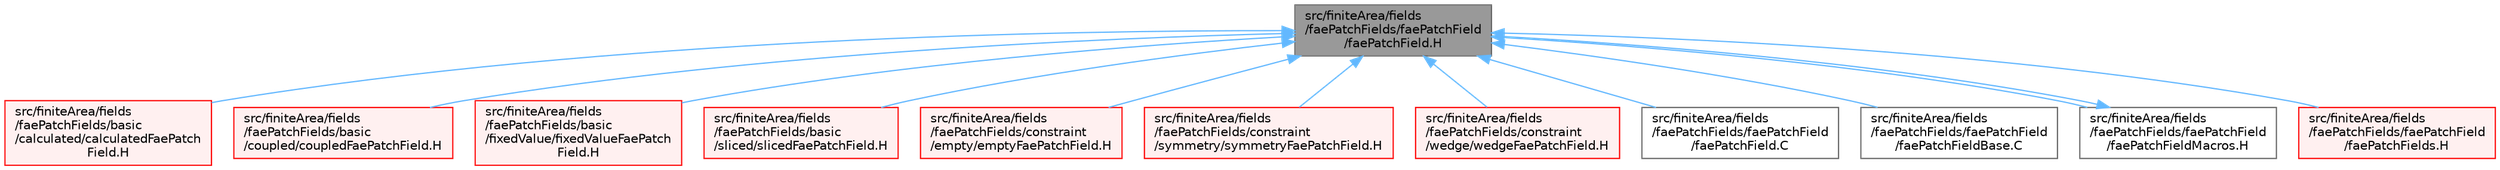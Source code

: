digraph "src/finiteArea/fields/faePatchFields/faePatchField/faePatchField.H"
{
 // LATEX_PDF_SIZE
  bgcolor="transparent";
  edge [fontname=Helvetica,fontsize=10,labelfontname=Helvetica,labelfontsize=10];
  node [fontname=Helvetica,fontsize=10,shape=box,height=0.2,width=0.4];
  Node1 [id="Node000001",label="src/finiteArea/fields\l/faePatchFields/faePatchField\l/faePatchField.H",height=0.2,width=0.4,color="gray40", fillcolor="grey60", style="filled", fontcolor="black",tooltip=" "];
  Node1 -> Node2 [id="edge1_Node000001_Node000002",dir="back",color="steelblue1",style="solid",tooltip=" "];
  Node2 [id="Node000002",label="src/finiteArea/fields\l/faePatchFields/basic\l/calculated/calculatedFaePatch\lField.H",height=0.2,width=0.4,color="red", fillcolor="#FFF0F0", style="filled",URL="$calculatedFaePatchField_8H.html",tooltip=" "];
  Node1 -> Node120 [id="edge2_Node000001_Node000120",dir="back",color="steelblue1",style="solid",tooltip=" "];
  Node120 [id="Node000120",label="src/finiteArea/fields\l/faePatchFields/basic\l/coupled/coupledFaePatchField.H",height=0.2,width=0.4,color="red", fillcolor="#FFF0F0", style="filled",URL="$coupledFaePatchField_8H.html",tooltip=" "];
  Node1 -> Node131 [id="edge3_Node000001_Node000131",dir="back",color="steelblue1",style="solid",tooltip=" "];
  Node131 [id="Node000131",label="src/finiteArea/fields\l/faePatchFields/basic\l/fixedValue/fixedValueFaePatch\lField.H",height=0.2,width=0.4,color="red", fillcolor="#FFF0F0", style="filled",URL="$fixedValueFaePatchField_8H.html",tooltip=" "];
  Node1 -> Node135 [id="edge4_Node000001_Node000135",dir="back",color="steelblue1",style="solid",tooltip=" "];
  Node135 [id="Node000135",label="src/finiteArea/fields\l/faePatchFields/basic\l/sliced/slicedFaePatchField.H",height=0.2,width=0.4,color="red", fillcolor="#FFF0F0", style="filled",URL="$slicedFaePatchField_8H.html",tooltip=" "];
  Node1 -> Node140 [id="edge5_Node000001_Node000140",dir="back",color="steelblue1",style="solid",tooltip=" "];
  Node140 [id="Node000140",label="src/finiteArea/fields\l/faePatchFields/constraint\l/empty/emptyFaePatchField.H",height=0.2,width=0.4,color="red", fillcolor="#FFF0F0", style="filled",URL="$emptyFaePatchField_8H.html",tooltip=" "];
  Node1 -> Node145 [id="edge6_Node000001_Node000145",dir="back",color="steelblue1",style="solid",tooltip=" "];
  Node145 [id="Node000145",label="src/finiteArea/fields\l/faePatchFields/constraint\l/symmetry/symmetryFaePatchField.H",height=0.2,width=0.4,color="red", fillcolor="#FFF0F0", style="filled",URL="$symmetryFaePatchField_8H.html",tooltip=" "];
  Node1 -> Node149 [id="edge7_Node000001_Node000149",dir="back",color="steelblue1",style="solid",tooltip=" "];
  Node149 [id="Node000149",label="src/finiteArea/fields\l/faePatchFields/constraint\l/wedge/wedgeFaePatchField.H",height=0.2,width=0.4,color="red", fillcolor="#FFF0F0", style="filled",URL="$wedgeFaePatchField_8H.html",tooltip=" "];
  Node1 -> Node153 [id="edge8_Node000001_Node000153",dir="back",color="steelblue1",style="solid",tooltip=" "];
  Node153 [id="Node000153",label="src/finiteArea/fields\l/faePatchFields/faePatchField\l/faePatchField.C",height=0.2,width=0.4,color="grey40", fillcolor="white", style="filled",URL="$faePatchField_8C.html",tooltip=" "];
  Node1 -> Node154 [id="edge9_Node000001_Node000154",dir="back",color="steelblue1",style="solid",tooltip=" "];
  Node154 [id="Node000154",label="src/finiteArea/fields\l/faePatchFields/faePatchField\l/faePatchFieldBase.C",height=0.2,width=0.4,color="grey40", fillcolor="white", style="filled",URL="$faePatchFieldBase_8C.html",tooltip=" "];
  Node1 -> Node155 [id="edge10_Node000001_Node000155",dir="back",color="steelblue1",style="solid",tooltip=" "];
  Node155 [id="Node000155",label="src/finiteArea/fields\l/faePatchFields/faePatchField\l/faePatchFieldMacros.H",height=0.2,width=0.4,color="grey40", fillcolor="white", style="filled",URL="$faePatchFieldMacros_8H.html",tooltip="Macros for creating faePatchField types."];
  Node155 -> Node1 [id="edge11_Node000155_Node000001",dir="back",color="steelblue1",style="solid",tooltip=" "];
  Node1 -> Node156 [id="edge12_Node000001_Node000156",dir="back",color="steelblue1",style="solid",tooltip=" "];
  Node156 [id="Node000156",label="src/finiteArea/fields\l/faePatchFields/faePatchField\l/faePatchFields.H",height=0.2,width=0.4,color="red", fillcolor="#FFF0F0", style="filled",URL="$faePatchFields_8H.html",tooltip="Declarations for faePatchField types."];
}
